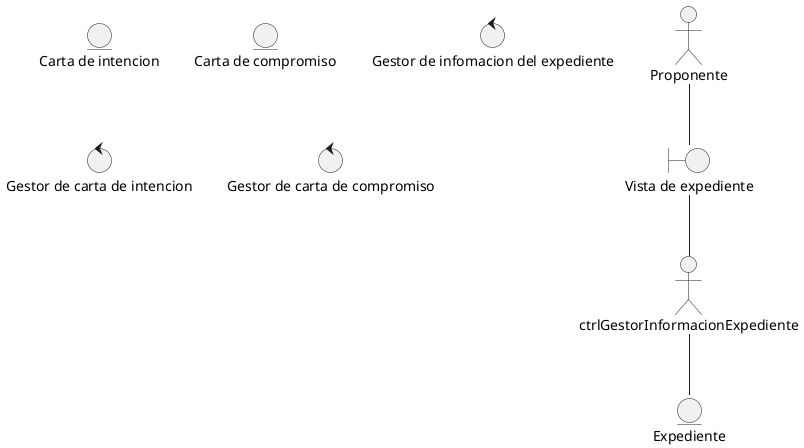 @startuml DisciplinaDeAnalisisDiagramaDeClaseVerExpediente
actor "Proponente" as actorProponente

entity "Expediente" as entidadExpediente
entity "Carta de intencion" as entidadCartaDeIntencion
entity "Carta de compromiso" as entidadCartaDeCompromiso


boundary "Vista de expediente" as vistaExpediente

control "Gestor de infomacion del expediente" as ctrlGestorExpediente
control "Gestor de carta de intencion" as ctrlGestorCartaDeIntencion
control "Gestor de carta de compromiso" as ctrlGestorCartaDeCompromiso


actorProponente -- vistaExpediente
vistaExpediente -- ctrlGestorInformacionExpediente
ctrlGestorInformacionExpediente -- entidadExpediente

@enduml